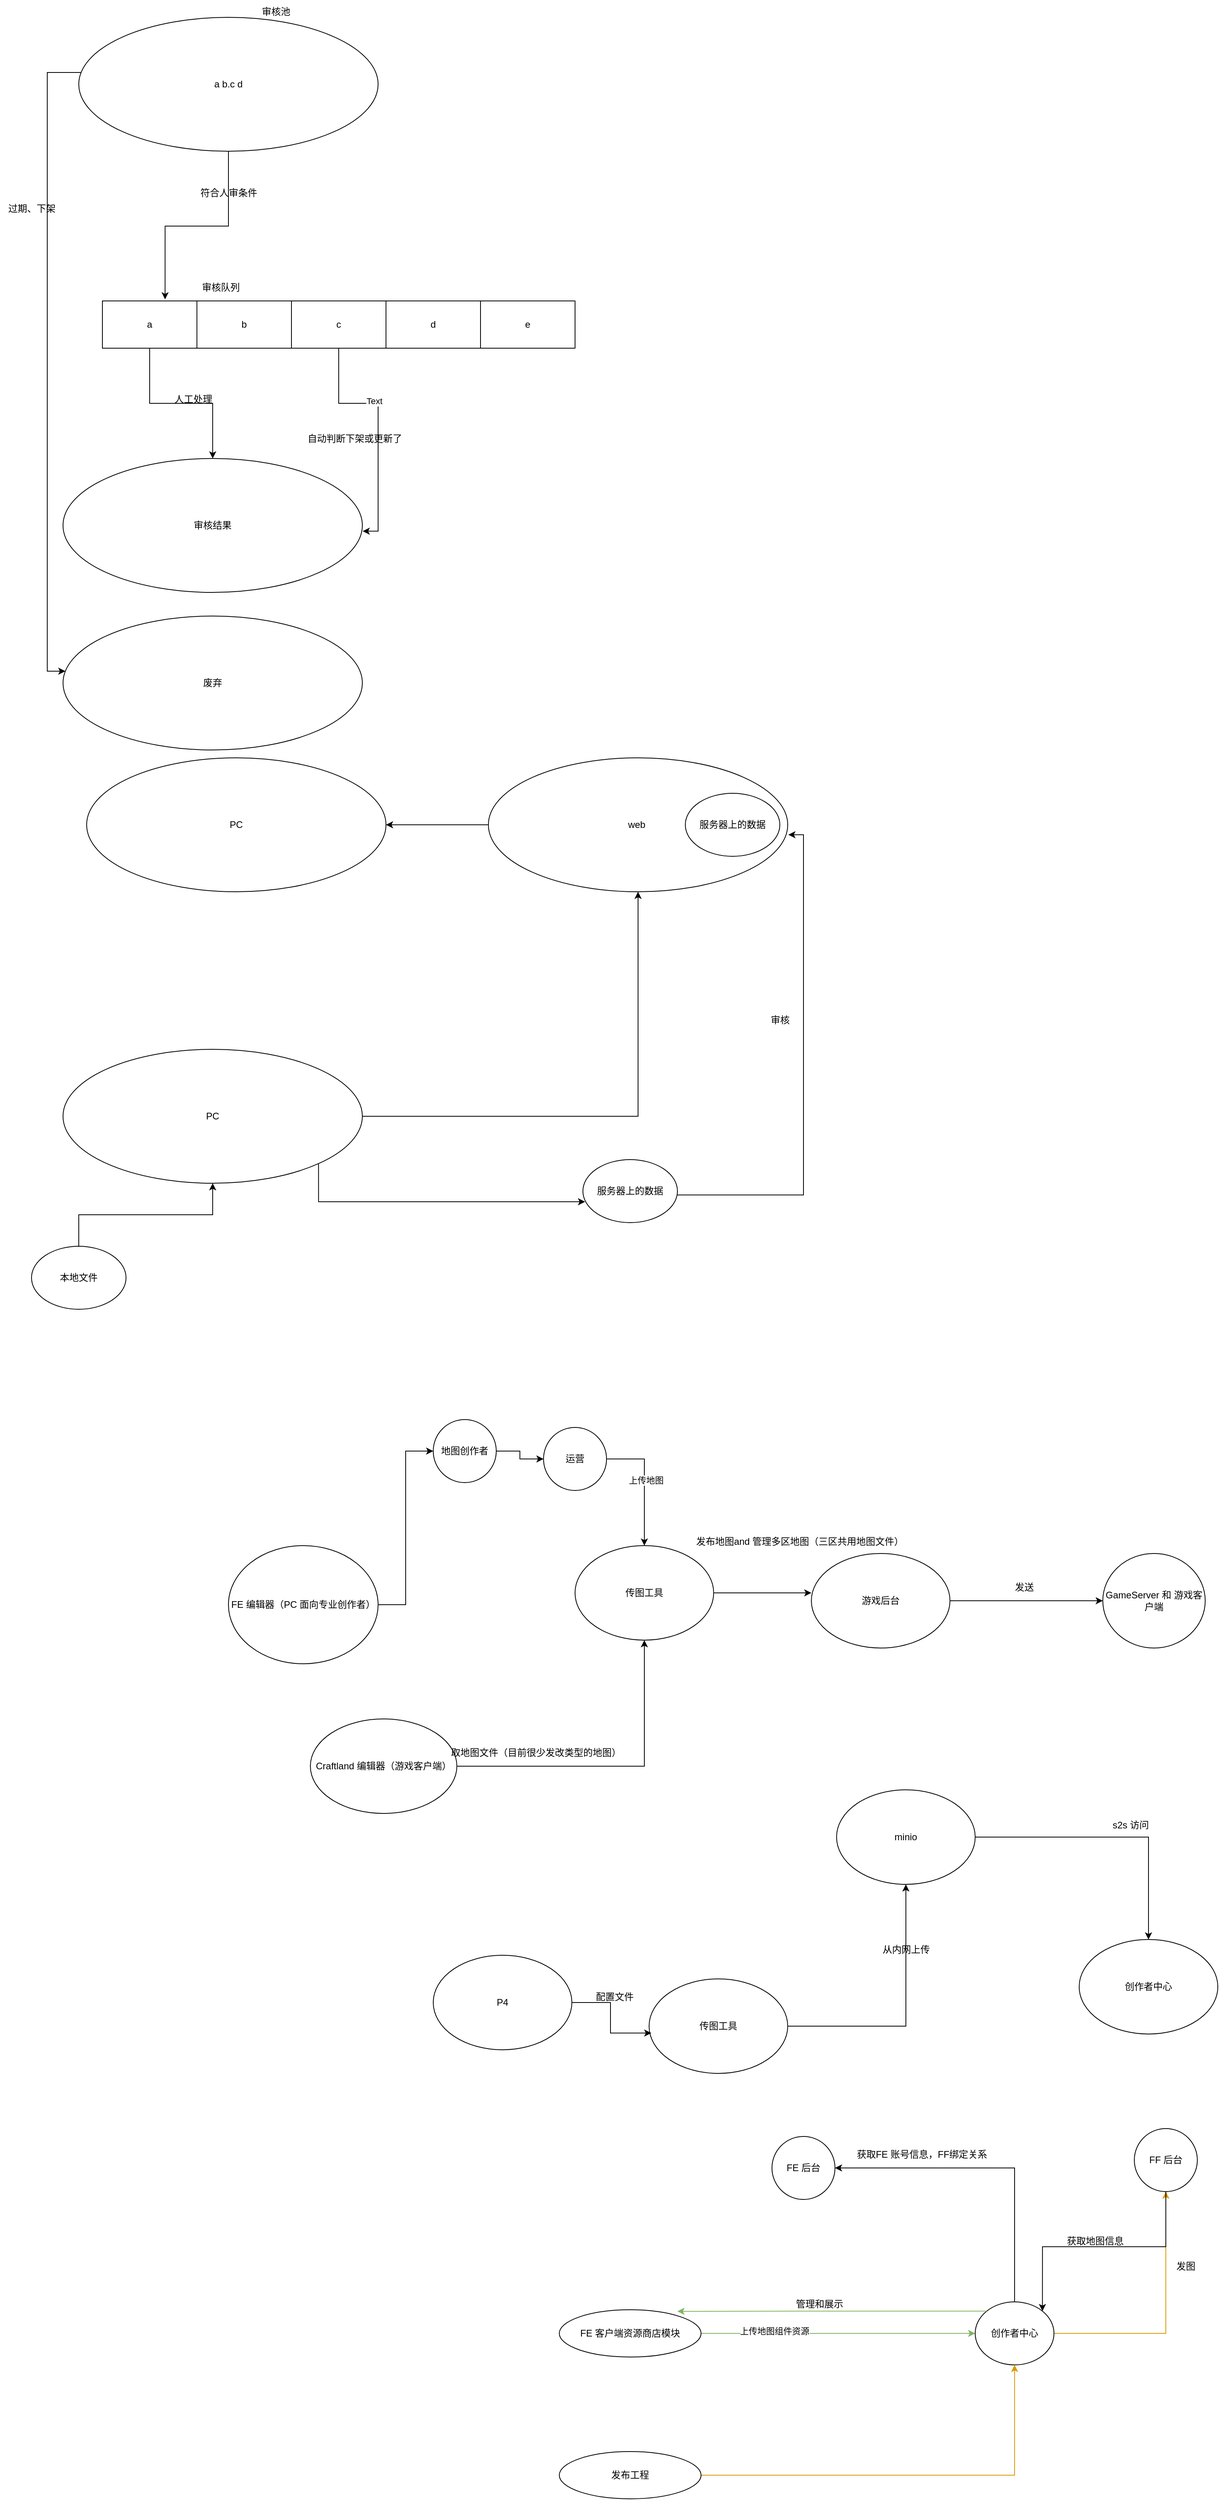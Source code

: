 <mxfile version="24.2.1" type="github">
  <diagram name="Page-1" id="76cawYGLzmRTCJIRn4Xe">
    <mxGraphModel dx="1527" dy="995" grid="1" gridSize="10" guides="1" tooltips="1" connect="1" arrows="1" fold="1" page="1" pageScale="1" pageWidth="827" pageHeight="1169" math="0" shadow="0">
      <root>
        <mxCell id="0" />
        <mxCell id="1" parent="0" />
        <mxCell id="PZpXFT_uW1NQQeK_htyu-3" value="b" style="rounded=0;whiteSpace=wrap;html=1;" parent="1" vertex="1">
          <mxGeometry x="270" y="390" width="120" height="60" as="geometry" />
        </mxCell>
        <mxCell id="PZpXFT_uW1NQQeK_htyu-11" style="edgeStyle=orthogonalEdgeStyle;rounded=0;orthogonalLoop=1;jettySize=auto;html=1;" parent="1" source="PZpXFT_uW1NQQeK_htyu-4" target="PZpXFT_uW1NQQeK_htyu-10" edge="1">
          <mxGeometry relative="1" as="geometry" />
        </mxCell>
        <mxCell id="PZpXFT_uW1NQQeK_htyu-4" value="a" style="rounded=0;whiteSpace=wrap;html=1;" parent="1" vertex="1">
          <mxGeometry x="150" y="390" width="120" height="60" as="geometry" />
        </mxCell>
        <mxCell id="PZpXFT_uW1NQQeK_htyu-5" value="c" style="rounded=0;whiteSpace=wrap;html=1;" parent="1" vertex="1">
          <mxGeometry x="390" y="390" width="120" height="60" as="geometry" />
        </mxCell>
        <mxCell id="PZpXFT_uW1NQQeK_htyu-6" value="d" style="rounded=0;whiteSpace=wrap;html=1;" parent="1" vertex="1">
          <mxGeometry x="510" y="390" width="120" height="60" as="geometry" />
        </mxCell>
        <mxCell id="PZpXFT_uW1NQQeK_htyu-7" value="e" style="rounded=0;whiteSpace=wrap;html=1;" parent="1" vertex="1">
          <mxGeometry x="630" y="390" width="120" height="60" as="geometry" />
        </mxCell>
        <mxCell id="PZpXFT_uW1NQQeK_htyu-14" style="edgeStyle=orthogonalEdgeStyle;rounded=0;orthogonalLoop=1;jettySize=auto;html=1;" parent="1" source="PZpXFT_uW1NQQeK_htyu-8" target="PZpXFT_uW1NQQeK_htyu-21" edge="1">
          <mxGeometry relative="1" as="geometry">
            <Array as="points">
              <mxPoint x="80" y="100" />
              <mxPoint x="80" y="860" />
            </Array>
          </mxGeometry>
        </mxCell>
        <mxCell id="PZpXFT_uW1NQQeK_htyu-8" value="a b.c d" style="ellipse;whiteSpace=wrap;html=1;" parent="1" vertex="1">
          <mxGeometry x="120" y="30" width="380" height="170" as="geometry" />
        </mxCell>
        <mxCell id="PZpXFT_uW1NQQeK_htyu-9" style="edgeStyle=orthogonalEdgeStyle;rounded=0;orthogonalLoop=1;jettySize=auto;html=1;entryX=0.663;entryY=-0.033;entryDx=0;entryDy=0;entryPerimeter=0;" parent="1" source="PZpXFT_uW1NQQeK_htyu-8" target="PZpXFT_uW1NQQeK_htyu-4" edge="1">
          <mxGeometry relative="1" as="geometry" />
        </mxCell>
        <mxCell id="PZpXFT_uW1NQQeK_htyu-10" value="审核结果" style="ellipse;whiteSpace=wrap;html=1;" parent="1" vertex="1">
          <mxGeometry x="100" y="590" width="380" height="170" as="geometry" />
        </mxCell>
        <mxCell id="PZpXFT_uW1NQQeK_htyu-12" value="审核池" style="text;html=1;align=center;verticalAlign=middle;resizable=0;points=[];autosize=1;strokeColor=none;fillColor=none;" parent="1" vertex="1">
          <mxGeometry x="340" y="8" width="60" height="30" as="geometry" />
        </mxCell>
        <mxCell id="PZpXFT_uW1NQQeK_htyu-13" value="审核队列" style="text;html=1;align=center;verticalAlign=middle;resizable=0;points=[];autosize=1;strokeColor=none;fillColor=none;" parent="1" vertex="1">
          <mxGeometry x="265" y="358" width="70" height="30" as="geometry" />
        </mxCell>
        <mxCell id="PZpXFT_uW1NQQeK_htyu-15" value="过期、下架" style="text;html=1;align=center;verticalAlign=middle;resizable=0;points=[];autosize=1;strokeColor=none;fillColor=none;" parent="1" vertex="1">
          <mxGeometry x="20" y="258" width="80" height="30" as="geometry" />
        </mxCell>
        <mxCell id="PZpXFT_uW1NQQeK_htyu-16" value="符合人审条件" style="text;html=1;align=center;verticalAlign=middle;resizable=0;points=[];autosize=1;strokeColor=none;fillColor=none;" parent="1" vertex="1">
          <mxGeometry x="260" y="238" width="100" height="30" as="geometry" />
        </mxCell>
        <mxCell id="PZpXFT_uW1NQQeK_htyu-17" style="edgeStyle=orthogonalEdgeStyle;rounded=0;orthogonalLoop=1;jettySize=auto;html=1;exitX=0.5;exitY=1;exitDx=0;exitDy=0;entryX=1.001;entryY=0.543;entryDx=0;entryDy=0;entryPerimeter=0;" parent="1" source="PZpXFT_uW1NQQeK_htyu-5" target="PZpXFT_uW1NQQeK_htyu-10" edge="1">
          <mxGeometry relative="1" as="geometry" />
        </mxCell>
        <mxCell id="PZpXFT_uW1NQQeK_htyu-18" value="Text" style="edgeLabel;html=1;align=center;verticalAlign=middle;resizable=0;points=[];" parent="PZpXFT_uW1NQQeK_htyu-17" vertex="1" connectable="0">
          <mxGeometry x="-0.241" y="3" relative="1" as="geometry">
            <mxPoint as="offset" />
          </mxGeometry>
        </mxCell>
        <mxCell id="PZpXFT_uW1NQQeK_htyu-19" value="人工处理" style="text;html=1;align=center;verticalAlign=middle;resizable=0;points=[];autosize=1;strokeColor=none;fillColor=none;" parent="1" vertex="1">
          <mxGeometry x="230" y="500" width="70" height="30" as="geometry" />
        </mxCell>
        <mxCell id="PZpXFT_uW1NQQeK_htyu-20" value="自动判断下架或更新了" style="text;html=1;align=center;verticalAlign=middle;resizable=0;points=[];autosize=1;strokeColor=none;fillColor=none;" parent="1" vertex="1">
          <mxGeometry x="400" y="550" width="140" height="30" as="geometry" />
        </mxCell>
        <mxCell id="PZpXFT_uW1NQQeK_htyu-21" value="废弃" style="ellipse;whiteSpace=wrap;html=1;" parent="1" vertex="1">
          <mxGeometry x="100" y="790" width="380" height="170" as="geometry" />
        </mxCell>
        <mxCell id="PZpXFT_uW1NQQeK_htyu-24" style="edgeStyle=orthogonalEdgeStyle;rounded=0;orthogonalLoop=1;jettySize=auto;html=1;" parent="1" source="PZpXFT_uW1NQQeK_htyu-22" target="PZpXFT_uW1NQQeK_htyu-23" edge="1">
          <mxGeometry relative="1" as="geometry" />
        </mxCell>
        <mxCell id="PZpXFT_uW1NQQeK_htyu-22" value="PC" style="ellipse;whiteSpace=wrap;html=1;" parent="1" vertex="1">
          <mxGeometry x="100" y="1340" width="380" height="170" as="geometry" />
        </mxCell>
        <mxCell id="PZpXFT_uW1NQQeK_htyu-26" style="edgeStyle=orthogonalEdgeStyle;rounded=0;orthogonalLoop=1;jettySize=auto;html=1;" parent="1" source="PZpXFT_uW1NQQeK_htyu-23" target="PZpXFT_uW1NQQeK_htyu-25" edge="1">
          <mxGeometry relative="1" as="geometry" />
        </mxCell>
        <mxCell id="PZpXFT_uW1NQQeK_htyu-23" value="web&amp;nbsp;" style="ellipse;whiteSpace=wrap;html=1;" parent="1" vertex="1">
          <mxGeometry x="640" y="970" width="380" height="170" as="geometry" />
        </mxCell>
        <mxCell id="PZpXFT_uW1NQQeK_htyu-25" value="PC" style="ellipse;whiteSpace=wrap;html=1;" parent="1" vertex="1">
          <mxGeometry x="130" y="970" width="380" height="170" as="geometry" />
        </mxCell>
        <mxCell id="PZpXFT_uW1NQQeK_htyu-28" style="edgeStyle=orthogonalEdgeStyle;rounded=0;orthogonalLoop=1;jettySize=auto;html=1;" parent="1" source="PZpXFT_uW1NQQeK_htyu-27" target="PZpXFT_uW1NQQeK_htyu-22" edge="1">
          <mxGeometry relative="1" as="geometry" />
        </mxCell>
        <mxCell id="PZpXFT_uW1NQQeK_htyu-27" value="本地文件" style="ellipse;whiteSpace=wrap;html=1;" parent="1" vertex="1">
          <mxGeometry x="60" y="1590" width="120" height="80" as="geometry" />
        </mxCell>
        <mxCell id="PZpXFT_uW1NQQeK_htyu-29" value="服务器上的数据" style="ellipse;whiteSpace=wrap;html=1;" parent="1" vertex="1">
          <mxGeometry x="890" y="1015" width="120" height="80" as="geometry" />
        </mxCell>
        <mxCell id="PZpXFT_uW1NQQeK_htyu-32" style="edgeStyle=orthogonalEdgeStyle;rounded=0;orthogonalLoop=1;jettySize=auto;html=1;entryX=1.002;entryY=0.574;entryDx=0;entryDy=0;entryPerimeter=0;" parent="1" target="PZpXFT_uW1NQQeK_htyu-23" edge="1">
          <mxGeometry relative="1" as="geometry">
            <mxPoint x="880" y="1524.9" as="sourcePoint" />
            <mxPoint x="1024.35" y="1160.004" as="targetPoint" />
            <Array as="points">
              <mxPoint x="1040" y="1525" />
              <mxPoint x="1040" y="1068" />
            </Array>
          </mxGeometry>
        </mxCell>
        <mxCell id="PZpXFT_uW1NQQeK_htyu-30" value="服务器上的数据" style="ellipse;whiteSpace=wrap;html=1;" parent="1" vertex="1">
          <mxGeometry x="760" y="1480" width="120" height="80" as="geometry" />
        </mxCell>
        <mxCell id="PZpXFT_uW1NQQeK_htyu-31" style="edgeStyle=orthogonalEdgeStyle;rounded=0;orthogonalLoop=1;jettySize=auto;html=1;exitX=1;exitY=1;exitDx=0;exitDy=0;entryX=0.023;entryY=0.669;entryDx=0;entryDy=0;entryPerimeter=0;" parent="1" source="PZpXFT_uW1NQQeK_htyu-22" target="PZpXFT_uW1NQQeK_htyu-30" edge="1">
          <mxGeometry relative="1" as="geometry">
            <Array as="points">
              <mxPoint x="424" y="1534" />
            </Array>
          </mxGeometry>
        </mxCell>
        <mxCell id="PZpXFT_uW1NQQeK_htyu-33" value="审核" style="text;html=1;align=center;verticalAlign=middle;resizable=0;points=[];autosize=1;strokeColor=none;fillColor=none;" parent="1" vertex="1">
          <mxGeometry x="985" y="1288" width="50" height="30" as="geometry" />
        </mxCell>
        <mxCell id="-3kqFUu_voOcF4lObSms-8" style="edgeStyle=orthogonalEdgeStyle;rounded=0;orthogonalLoop=1;jettySize=auto;html=1;entryX=0;entryY=0.5;entryDx=0;entryDy=0;" edge="1" parent="1" source="-3kqFUu_voOcF4lObSms-1" target="-3kqFUu_voOcF4lObSms-9">
          <mxGeometry relative="1" as="geometry">
            <mxPoint x="640" y="1990" as="targetPoint" />
          </mxGeometry>
        </mxCell>
        <mxCell id="-3kqFUu_voOcF4lObSms-1" value="FE 编辑器（PC 面向专业创作者）" style="ellipse;whiteSpace=wrap;html=1;" vertex="1" parent="1">
          <mxGeometry x="310" y="1970" width="190" height="150" as="geometry" />
        </mxCell>
        <mxCell id="-3kqFUu_voOcF4lObSms-18" style="edgeStyle=orthogonalEdgeStyle;rounded=0;orthogonalLoop=1;jettySize=auto;html=1;entryX=0.5;entryY=1;entryDx=0;entryDy=0;" edge="1" parent="1" source="-3kqFUu_voOcF4lObSms-3" target="-3kqFUu_voOcF4lObSms-7">
          <mxGeometry relative="1" as="geometry" />
        </mxCell>
        <mxCell id="-3kqFUu_voOcF4lObSms-3" value="Craftland 编辑器（游戏客户端）" style="ellipse;whiteSpace=wrap;html=1;" vertex="1" parent="1">
          <mxGeometry x="414" y="2190" width="186" height="120" as="geometry" />
        </mxCell>
        <mxCell id="-3kqFUu_voOcF4lObSms-14" style="edgeStyle=orthogonalEdgeStyle;rounded=0;orthogonalLoop=1;jettySize=auto;html=1;" edge="1" parent="1" source="-3kqFUu_voOcF4lObSms-7">
          <mxGeometry relative="1" as="geometry">
            <mxPoint x="1050" y="2030" as="targetPoint" />
          </mxGeometry>
        </mxCell>
        <mxCell id="-3kqFUu_voOcF4lObSms-7" value="传图工具" style="ellipse;whiteSpace=wrap;html=1;" vertex="1" parent="1">
          <mxGeometry x="750" y="1970" width="176" height="120" as="geometry" />
        </mxCell>
        <mxCell id="-3kqFUu_voOcF4lObSms-9" value="地图创作者" style="ellipse;whiteSpace=wrap;html=1;" vertex="1" parent="1">
          <mxGeometry x="570" y="1810" width="80" height="80" as="geometry" />
        </mxCell>
        <mxCell id="-3kqFUu_voOcF4lObSms-12" style="edgeStyle=orthogonalEdgeStyle;rounded=0;orthogonalLoop=1;jettySize=auto;html=1;exitX=1;exitY=0.5;exitDx=0;exitDy=0;" edge="1" parent="1" source="-3kqFUu_voOcF4lObSms-11" target="-3kqFUu_voOcF4lObSms-7">
          <mxGeometry relative="1" as="geometry" />
        </mxCell>
        <mxCell id="-3kqFUu_voOcF4lObSms-13" value="上传地图" style="edgeLabel;html=1;align=center;verticalAlign=middle;resizable=0;points=[];" vertex="1" connectable="0" parent="-3kqFUu_voOcF4lObSms-12">
          <mxGeometry x="-0.049" y="2" relative="1" as="geometry">
            <mxPoint as="offset" />
          </mxGeometry>
        </mxCell>
        <mxCell id="-3kqFUu_voOcF4lObSms-20" style="edgeStyle=orthogonalEdgeStyle;rounded=0;orthogonalLoop=1;jettySize=auto;html=1;" edge="1" parent="1" source="-3kqFUu_voOcF4lObSms-15">
          <mxGeometry relative="1" as="geometry">
            <mxPoint x="1420" y="2040" as="targetPoint" />
          </mxGeometry>
        </mxCell>
        <mxCell id="-3kqFUu_voOcF4lObSms-15" value="游戏后台" style="ellipse;whiteSpace=wrap;html=1;" vertex="1" parent="1">
          <mxGeometry x="1050" y="1980" width="176" height="120" as="geometry" />
        </mxCell>
        <mxCell id="-3kqFUu_voOcF4lObSms-16" value="发布地图and 管理多区地图（三区共用地图文件）" style="text;html=1;align=center;verticalAlign=middle;resizable=0;points=[];autosize=1;strokeColor=none;fillColor=none;" vertex="1" parent="1">
          <mxGeometry x="890" y="1950" width="290" height="30" as="geometry" />
        </mxCell>
        <mxCell id="-3kqFUu_voOcF4lObSms-17" value="" style="edgeStyle=orthogonalEdgeStyle;rounded=0;orthogonalLoop=1;jettySize=auto;html=1;" edge="1" parent="1" source="-3kqFUu_voOcF4lObSms-9" target="-3kqFUu_voOcF4lObSms-11">
          <mxGeometry relative="1" as="geometry">
            <mxPoint x="760" y="1980" as="targetPoint" />
            <mxPoint x="650" y="1850" as="sourcePoint" />
          </mxGeometry>
        </mxCell>
        <mxCell id="-3kqFUu_voOcF4lObSms-11" value="运营" style="ellipse;whiteSpace=wrap;html=1;" vertex="1" parent="1">
          <mxGeometry x="710" y="1820" width="80" height="80" as="geometry" />
        </mxCell>
        <mxCell id="-3kqFUu_voOcF4lObSms-19" value="取地图文件（目前很少发改类型的地图）" style="text;html=1;align=center;verticalAlign=middle;resizable=0;points=[];autosize=1;strokeColor=none;fillColor=none;" vertex="1" parent="1">
          <mxGeometry x="580" y="2218" width="240" height="30" as="geometry" />
        </mxCell>
        <mxCell id="-3kqFUu_voOcF4lObSms-21" value="GameServer 和 游戏客户端" style="ellipse;whiteSpace=wrap;html=1;" vertex="1" parent="1">
          <mxGeometry x="1420" y="1980" width="130" height="120" as="geometry" />
        </mxCell>
        <mxCell id="-3kqFUu_voOcF4lObSms-22" value="发送" style="text;html=1;align=center;verticalAlign=middle;resizable=0;points=[];autosize=1;strokeColor=none;fillColor=none;" vertex="1" parent="1">
          <mxGeometry x="1295" y="2008" width="50" height="30" as="geometry" />
        </mxCell>
        <mxCell id="-3kqFUu_voOcF4lObSms-27" style="edgeStyle=orthogonalEdgeStyle;rounded=0;orthogonalLoop=1;jettySize=auto;html=1;entryX=0.5;entryY=1;entryDx=0;entryDy=0;" edge="1" parent="1" source="-3kqFUu_voOcF4lObSms-23" target="-3kqFUu_voOcF4lObSms-25">
          <mxGeometry relative="1" as="geometry" />
        </mxCell>
        <mxCell id="-3kqFUu_voOcF4lObSms-23" value="传图工具" style="ellipse;whiteSpace=wrap;html=1;" vertex="1" parent="1">
          <mxGeometry x="844" y="2520" width="176" height="120" as="geometry" />
        </mxCell>
        <mxCell id="-3kqFUu_voOcF4lObSms-24" value="P4" style="ellipse;whiteSpace=wrap;html=1;" vertex="1" parent="1">
          <mxGeometry x="570" y="2490" width="176" height="120" as="geometry" />
        </mxCell>
        <mxCell id="-3kqFUu_voOcF4lObSms-30" style="edgeStyle=orthogonalEdgeStyle;rounded=0;orthogonalLoop=1;jettySize=auto;html=1;entryX=0.5;entryY=0;entryDx=0;entryDy=0;" edge="1" parent="1" source="-3kqFUu_voOcF4lObSms-25" target="-3kqFUu_voOcF4lObSms-29">
          <mxGeometry relative="1" as="geometry" />
        </mxCell>
        <mxCell id="-3kqFUu_voOcF4lObSms-25" value="minio" style="ellipse;whiteSpace=wrap;html=1;" vertex="1" parent="1">
          <mxGeometry x="1082" y="2280" width="176" height="120" as="geometry" />
        </mxCell>
        <mxCell id="-3kqFUu_voOcF4lObSms-26" style="edgeStyle=orthogonalEdgeStyle;rounded=0;orthogonalLoop=1;jettySize=auto;html=1;entryX=0.016;entryY=0.573;entryDx=0;entryDy=0;entryPerimeter=0;" edge="1" parent="1" source="-3kqFUu_voOcF4lObSms-24" target="-3kqFUu_voOcF4lObSms-23">
          <mxGeometry relative="1" as="geometry" />
        </mxCell>
        <mxCell id="-3kqFUu_voOcF4lObSms-29" value="创作者中心" style="ellipse;whiteSpace=wrap;html=1;" vertex="1" parent="1">
          <mxGeometry x="1390" y="2470" width="176" height="120" as="geometry" />
        </mxCell>
        <mxCell id="-3kqFUu_voOcF4lObSms-31" value="配置文件" style="text;html=1;align=center;verticalAlign=middle;resizable=0;points=[];autosize=1;strokeColor=none;fillColor=none;" vertex="1" parent="1">
          <mxGeometry x="765" y="2528" width="70" height="30" as="geometry" />
        </mxCell>
        <mxCell id="-3kqFUu_voOcF4lObSms-32" value="从内网上传" style="text;html=1;align=center;verticalAlign=middle;resizable=0;points=[];autosize=1;strokeColor=none;fillColor=none;" vertex="1" parent="1">
          <mxGeometry x="1130" y="2468" width="80" height="30" as="geometry" />
        </mxCell>
        <mxCell id="-3kqFUu_voOcF4lObSms-33" value="s2s 访问" style="text;html=1;align=center;verticalAlign=middle;resizable=0;points=[];autosize=1;strokeColor=none;fillColor=none;" vertex="1" parent="1">
          <mxGeometry x="1420" y="2310" width="70" height="30" as="geometry" />
        </mxCell>
        <mxCell id="-3kqFUu_voOcF4lObSms-44" style="edgeStyle=orthogonalEdgeStyle;rounded=0;orthogonalLoop=1;jettySize=auto;html=1;entryX=0;entryY=0.5;entryDx=0;entryDy=0;fillColor=#d5e8d4;strokeColor=#82b366;" edge="1" parent="1" source="-3kqFUu_voOcF4lObSms-34" target="-3kqFUu_voOcF4lObSms-35">
          <mxGeometry relative="1" as="geometry" />
        </mxCell>
        <mxCell id="-3kqFUu_voOcF4lObSms-45" value="上传地图组件资源" style="edgeLabel;html=1;align=center;verticalAlign=middle;resizable=0;points=[];" vertex="1" connectable="0" parent="-3kqFUu_voOcF4lObSms-44">
          <mxGeometry x="-0.466" y="3" relative="1" as="geometry">
            <mxPoint as="offset" />
          </mxGeometry>
        </mxCell>
        <mxCell id="-3kqFUu_voOcF4lObSms-34" value="FE 客户端资源商店模块" style="ellipse;whiteSpace=wrap;html=1;" vertex="1" parent="1">
          <mxGeometry x="730" y="2940" width="180" height="60" as="geometry" />
        </mxCell>
        <mxCell id="-3kqFUu_voOcF4lObSms-40" style="edgeStyle=orthogonalEdgeStyle;rounded=0;orthogonalLoop=1;jettySize=auto;html=1;exitX=0.5;exitY=0;exitDx=0;exitDy=0;entryX=1;entryY=0.5;entryDx=0;entryDy=0;" edge="1" parent="1" source="-3kqFUu_voOcF4lObSms-35" target="-3kqFUu_voOcF4lObSms-36">
          <mxGeometry relative="1" as="geometry" />
        </mxCell>
        <mxCell id="-3kqFUu_voOcF4lObSms-42" style="edgeStyle=orthogonalEdgeStyle;rounded=0;orthogonalLoop=1;jettySize=auto;html=1;entryX=0.5;entryY=1;entryDx=0;entryDy=0;fillColor=#ffe6cc;strokeColor=#d79b00;" edge="1" parent="1" source="-3kqFUu_voOcF4lObSms-35" target="-3kqFUu_voOcF4lObSms-37">
          <mxGeometry relative="1" as="geometry" />
        </mxCell>
        <mxCell id="-3kqFUu_voOcF4lObSms-35" value="创作者中心" style="ellipse;whiteSpace=wrap;html=1;" vertex="1" parent="1">
          <mxGeometry x="1258" y="2930" width="100" height="80" as="geometry" />
        </mxCell>
        <mxCell id="-3kqFUu_voOcF4lObSms-36" value="FE 后台" style="ellipse;whiteSpace=wrap;html=1;" vertex="1" parent="1">
          <mxGeometry x="1000" y="2720" width="80" height="80" as="geometry" />
        </mxCell>
        <mxCell id="-3kqFUu_voOcF4lObSms-53" style="edgeStyle=orthogonalEdgeStyle;rounded=0;orthogonalLoop=1;jettySize=auto;html=1;exitX=0.5;exitY=1;exitDx=0;exitDy=0;entryX=1;entryY=0;entryDx=0;entryDy=0;" edge="1" parent="1" source="-3kqFUu_voOcF4lObSms-37" target="-3kqFUu_voOcF4lObSms-35">
          <mxGeometry relative="1" as="geometry" />
        </mxCell>
        <mxCell id="-3kqFUu_voOcF4lObSms-37" value="FF 后台" style="ellipse;whiteSpace=wrap;html=1;" vertex="1" parent="1">
          <mxGeometry x="1460" y="2710" width="80" height="80" as="geometry" />
        </mxCell>
        <mxCell id="-3kqFUu_voOcF4lObSms-41" value="获取FE 账号信息，FF绑定关系" style="text;html=1;align=center;verticalAlign=middle;resizable=0;points=[];autosize=1;strokeColor=none;fillColor=none;" vertex="1" parent="1">
          <mxGeometry x="1095" y="2728" width="190" height="30" as="geometry" />
        </mxCell>
        <mxCell id="-3kqFUu_voOcF4lObSms-43" value="发图" style="text;html=1;align=center;verticalAlign=middle;resizable=0;points=[];autosize=1;strokeColor=none;fillColor=none;" vertex="1" parent="1">
          <mxGeometry x="1500" y="2870" width="50" height="30" as="geometry" />
        </mxCell>
        <mxCell id="-3kqFUu_voOcF4lObSms-48" style="edgeStyle=orthogonalEdgeStyle;rounded=0;orthogonalLoop=1;jettySize=auto;html=1;entryX=0.5;entryY=1;entryDx=0;entryDy=0;fillColor=#ffe6cc;strokeColor=#d79b00;" edge="1" parent="1" source="-3kqFUu_voOcF4lObSms-47" target="-3kqFUu_voOcF4lObSms-35">
          <mxGeometry relative="1" as="geometry">
            <mxPoint x="1310" y="3020" as="targetPoint" />
          </mxGeometry>
        </mxCell>
        <mxCell id="-3kqFUu_voOcF4lObSms-47" value="发布工程" style="ellipse;whiteSpace=wrap;html=1;" vertex="1" parent="1">
          <mxGeometry x="730" y="3120" width="180" height="60" as="geometry" />
        </mxCell>
        <mxCell id="-3kqFUu_voOcF4lObSms-49" style="edgeStyle=orthogonalEdgeStyle;rounded=0;orthogonalLoop=1;jettySize=auto;html=1;exitX=0;exitY=0;exitDx=0;exitDy=0;entryX=0.833;entryY=0.033;entryDx=0;entryDy=0;entryPerimeter=0;fillColor=#d5e8d4;strokeColor=#82b366;" edge="1" parent="1" source="-3kqFUu_voOcF4lObSms-35" target="-3kqFUu_voOcF4lObSms-34">
          <mxGeometry relative="1" as="geometry" />
        </mxCell>
        <mxCell id="-3kqFUu_voOcF4lObSms-50" value="管理和展示" style="text;html=1;align=center;verticalAlign=middle;resizable=0;points=[];autosize=1;strokeColor=none;fillColor=none;" vertex="1" parent="1">
          <mxGeometry x="1020" y="2918" width="80" height="30" as="geometry" />
        </mxCell>
        <mxCell id="-3kqFUu_voOcF4lObSms-54" value="获取地图信息" style="text;html=1;align=center;verticalAlign=middle;resizable=0;points=[];autosize=1;strokeColor=none;fillColor=none;" vertex="1" parent="1">
          <mxGeometry x="1360" y="2838" width="100" height="30" as="geometry" />
        </mxCell>
      </root>
    </mxGraphModel>
  </diagram>
</mxfile>
